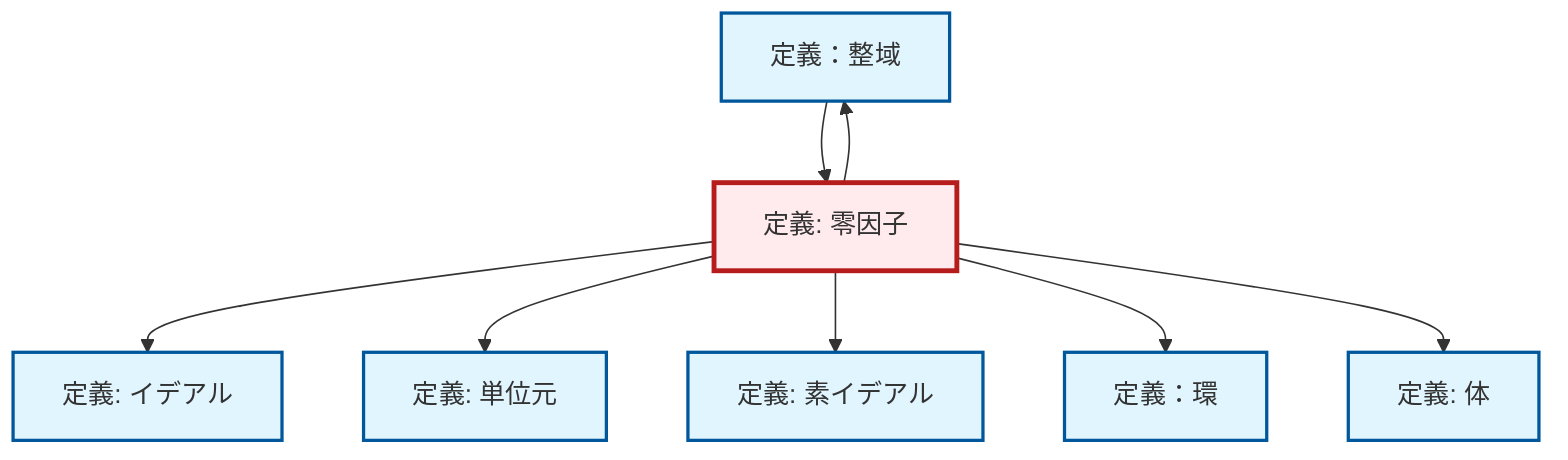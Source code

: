 graph TD
    classDef definition fill:#e1f5fe,stroke:#01579b,stroke-width:2px
    classDef theorem fill:#f3e5f5,stroke:#4a148c,stroke-width:2px
    classDef axiom fill:#fff3e0,stroke:#e65100,stroke-width:2px
    classDef example fill:#e8f5e9,stroke:#1b5e20,stroke-width:2px
    classDef current fill:#ffebee,stroke:#b71c1c,stroke-width:3px
    def-integral-domain["定義：整域"]:::definition
    def-zero-divisor["定義: 零因子"]:::definition
    def-ideal["定義: イデアル"]:::definition
    def-ring["定義：環"]:::definition
    def-prime-ideal["定義: 素イデアル"]:::definition
    def-field["定義: 体"]:::definition
    def-identity-element["定義: 単位元"]:::definition
    def-zero-divisor --> def-ideal
    def-zero-divisor --> def-identity-element
    def-zero-divisor --> def-prime-ideal
    def-zero-divisor --> def-ring
    def-zero-divisor --> def-integral-domain
    def-zero-divisor --> def-field
    def-integral-domain --> def-zero-divisor
    class def-zero-divisor current